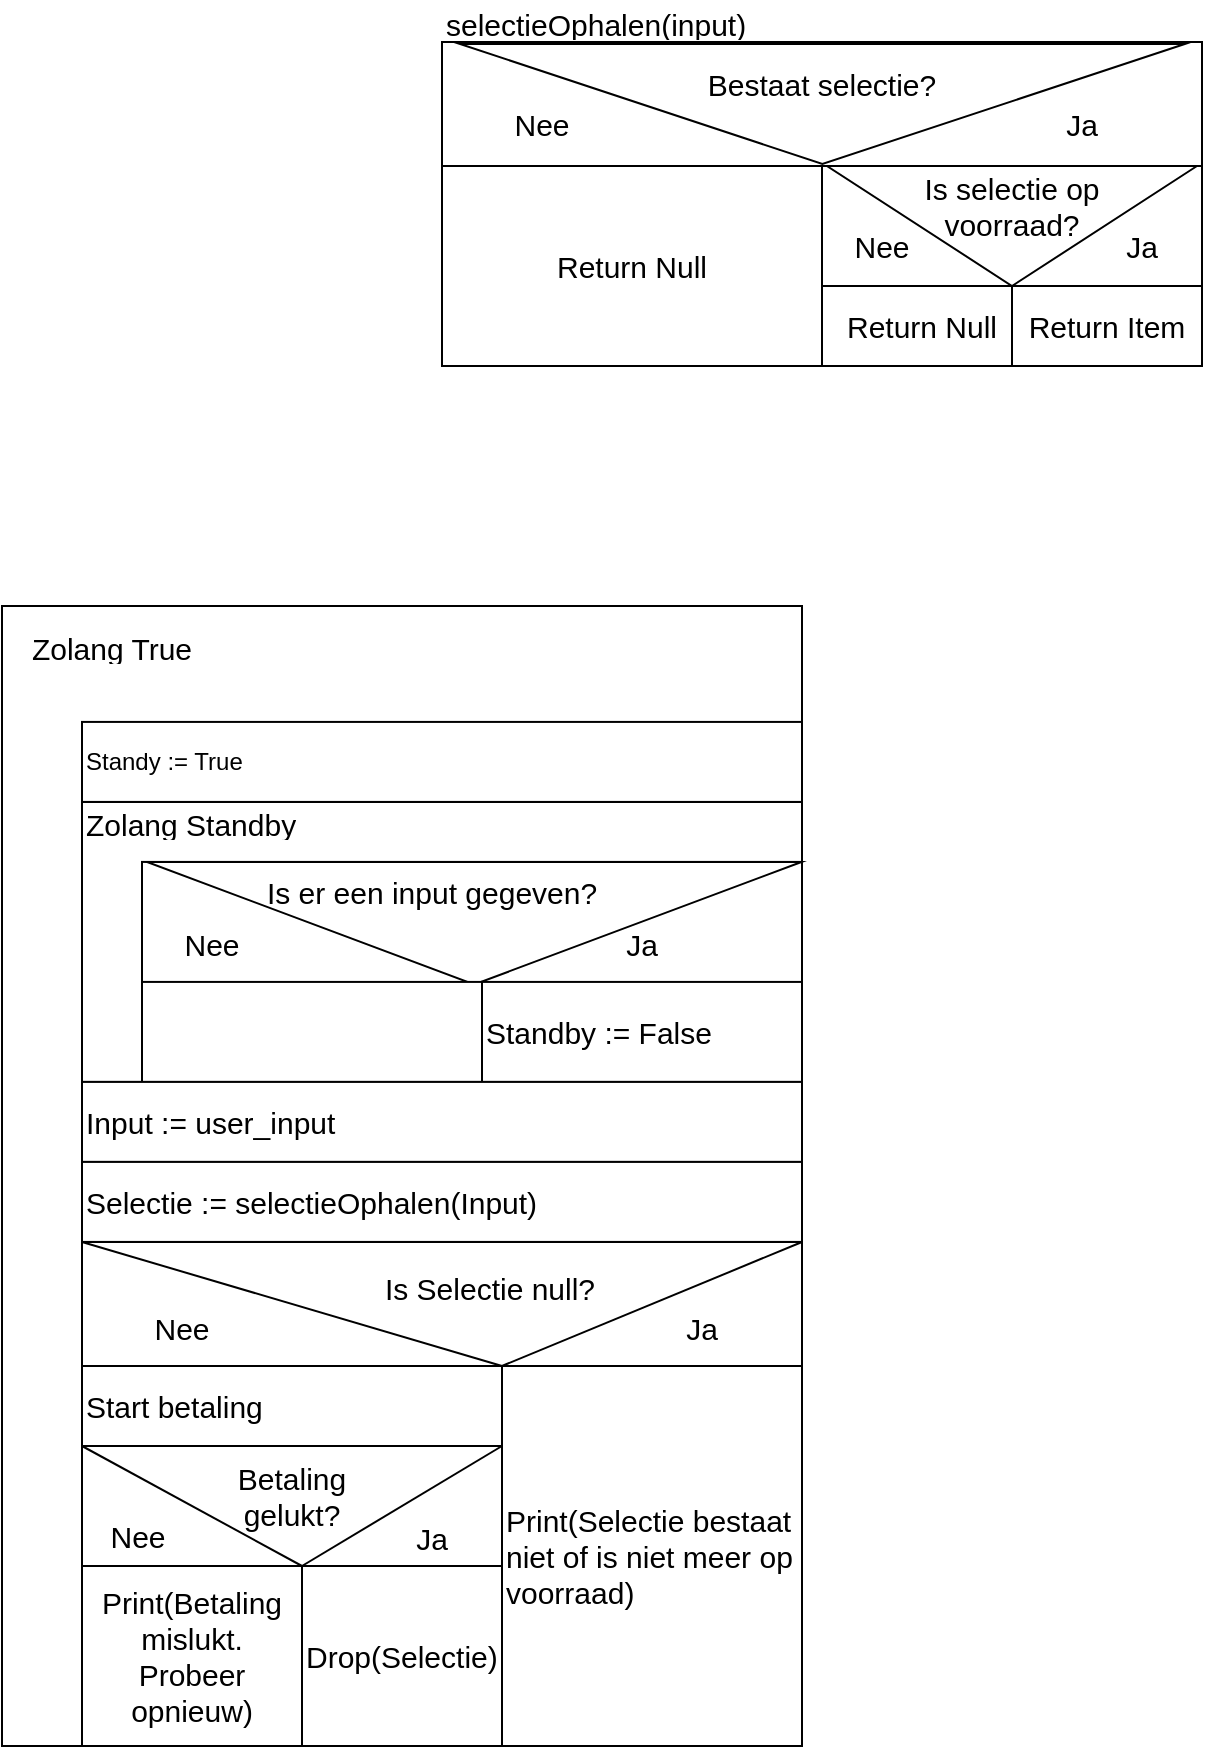 <mxfile>
    <diagram id="6Jl44c_YMM1nRG58hI8R" name="Page-1">
        <mxGraphModel dx="990" dy="762" grid="1" gridSize="10" guides="1" tooltips="1" connect="1" arrows="1" fold="1" page="1" pageScale="1" pageWidth="850" pageHeight="1100" math="0" shadow="0">
            <root>
                <mxCell id="0"/>
                <mxCell id="1" parent="0"/>
                <mxCell id="64" value="" style="rounded=0;whiteSpace=wrap;html=1;fontSize=15;" vertex="1" parent="1">
                    <mxGeometry x="220" y="420" width="400" height="570" as="geometry"/>
                </mxCell>
                <mxCell id="2" value="" style="rounded=0;whiteSpace=wrap;html=1;align=left;verticalAlign=middle;" vertex="1" parent="1">
                    <mxGeometry x="260" y="517.96" width="360" height="140" as="geometry"/>
                </mxCell>
                <mxCell id="3" value="Standy := True" style="rounded=0;whiteSpace=wrap;html=1;align=left;verticalAlign=middle;" vertex="1" parent="1">
                    <mxGeometry x="260" y="477.96" width="360" height="40" as="geometry"/>
                </mxCell>
                <UserObject label="Zolang Standby" placeholders="1" name="Variable" id="5">
                    <mxCell style="text;html=1;strokeColor=none;fillColor=none;align=left;verticalAlign=middle;whiteSpace=wrap;overflow=hidden;fontSize=15;" vertex="1" parent="1">
                        <mxGeometry x="260" y="517.96" width="130" height="20" as="geometry"/>
                    </mxCell>
                </UserObject>
                <mxCell id="7" value="" style="rounded=0;whiteSpace=wrap;html=1;fontSize=15;verticalAlign=middle;" vertex="1" parent="1">
                    <mxGeometry x="290" y="547.96" width="330" height="110" as="geometry"/>
                </mxCell>
                <mxCell id="8" value="" style="triangle;whiteSpace=wrap;html=1;fontSize=15;rotation=90;verticalAlign=middle;" vertex="1" parent="1">
                    <mxGeometry x="425.49" y="415" width="61.25" height="327.2" as="geometry"/>
                </mxCell>
                <UserObject label="Is er een input gegeven?" placeholders="1" name="Variable" id="9">
                    <mxCell style="text;html=1;strokeColor=none;fillColor=none;align=center;verticalAlign=middle;whiteSpace=wrap;overflow=hidden;fontSize=15;" vertex="1" parent="1">
                        <mxGeometry x="330" y="547.96" width="210" height="30" as="geometry"/>
                    </mxCell>
                </UserObject>
                <UserObject label="Nee" placeholders="1" name="Variable" id="10">
                    <mxCell style="text;html=1;strokeColor=none;fillColor=none;align=center;verticalAlign=middle;whiteSpace=wrap;overflow=hidden;fontSize=15;" vertex="1" parent="1">
                        <mxGeometry x="285" y="577.96" width="80" height="20" as="geometry"/>
                    </mxCell>
                </UserObject>
                <mxCell id="11" value="" style="rounded=0;whiteSpace=wrap;html=1;align=left;fontSize=15;verticalAlign=middle;" vertex="1" parent="1">
                    <mxGeometry x="290" y="607.96" width="170" height="50" as="geometry"/>
                </mxCell>
                <UserObject label="Ja" placeholders="1" name="Variable" id="12">
                    <mxCell style="text;html=1;strokeColor=none;fillColor=none;align=center;verticalAlign=middle;whiteSpace=wrap;overflow=hidden;fontSize=15;" vertex="1" parent="1">
                        <mxGeometry x="500" y="577.96" width="80" height="20" as="geometry"/>
                    </mxCell>
                </UserObject>
                <mxCell id="13" value="Standby := False" style="rounded=0;whiteSpace=wrap;html=1;align=left;fontSize=15;verticalAlign=middle;" vertex="1" parent="1">
                    <mxGeometry x="460" y="607.96" width="160" height="50" as="geometry"/>
                </mxCell>
                <mxCell id="14" value="Input := user_input" style="rounded=0;whiteSpace=wrap;html=1;align=left;fontSize=15;verticalAlign=middle;" vertex="1" parent="1">
                    <mxGeometry x="260" y="657.96" width="360" height="40" as="geometry"/>
                </mxCell>
                <mxCell id="18" value="Selectie := selectieOphalen(Input)" style="rounded=0;whiteSpace=wrap;html=1;align=left;fontSize=15;verticalAlign=middle;" vertex="1" parent="1">
                    <mxGeometry x="260" y="697.96" width="360" height="40" as="geometry"/>
                </mxCell>
                <mxCell id="19" value="" style="rounded=0;whiteSpace=wrap;html=1;fontSize=15;align=left;" vertex="1" parent="1">
                    <mxGeometry x="440" y="138" width="380" height="62" as="geometry"/>
                </mxCell>
                <UserObject label="selectieOphalen(input)" placeholders="1" name="Variable" id="20">
                    <mxCell style="text;html=1;strokeColor=none;fillColor=none;align=left;verticalAlign=middle;whiteSpace=wrap;overflow=hidden;fontSize=15;" vertex="1" parent="1">
                        <mxGeometry x="440" y="117.96" width="250" height="20" as="geometry"/>
                    </mxCell>
                </UserObject>
                <mxCell id="22" value="" style="triangle;whiteSpace=wrap;html=1;fontSize=15;rotation=90;" vertex="1" parent="1">
                    <mxGeometry x="600.19" y="-12.19" width="60" height="362.38" as="geometry"/>
                </mxCell>
                <UserObject label="Bestaat selectie?" placeholders="1" name="Variable" id="23">
                    <mxCell style="text;html=1;strokeColor=none;fillColor=none;align=center;verticalAlign=middle;whiteSpace=wrap;overflow=hidden;fontSize=15;" vertex="1" parent="1">
                        <mxGeometry x="570.19" y="147.96" width="120" height="20" as="geometry"/>
                    </mxCell>
                </UserObject>
                <UserObject label="Nee" placeholders="1" name="Variable" id="24">
                    <mxCell style="text;html=1;strokeColor=none;fillColor=none;align=center;verticalAlign=middle;whiteSpace=wrap;overflow=hidden;fontSize=15;" vertex="1" parent="1">
                        <mxGeometry x="450" y="168" width="80" height="20" as="geometry"/>
                    </mxCell>
                </UserObject>
                <UserObject label="Ja" placeholders="1" name="Variable" id="25">
                    <mxCell style="text;html=1;strokeColor=none;fillColor=none;align=center;verticalAlign=middle;whiteSpace=wrap;overflow=hidden;fontSize=15;" vertex="1" parent="1">
                        <mxGeometry x="720" y="168" width="80" height="20" as="geometry"/>
                    </mxCell>
                </UserObject>
                <mxCell id="26" value="Return Null" style="rounded=0;whiteSpace=wrap;html=1;fontSize=15;" vertex="1" parent="1">
                    <mxGeometry x="440" y="200" width="190" height="100" as="geometry"/>
                </mxCell>
                <mxCell id="27" value="" style="rounded=0;whiteSpace=wrap;html=1;fontSize=15;" vertex="1" parent="1">
                    <mxGeometry x="630" y="200" width="190" height="60" as="geometry"/>
                </mxCell>
                <mxCell id="28" value="" style="triangle;whiteSpace=wrap;html=1;fontSize=15;rotation=90;" vertex="1" parent="1">
                    <mxGeometry x="695" y="137.5" width="60" height="185" as="geometry"/>
                </mxCell>
                <UserObject label="Nee" placeholders="1" name="Variable" id="29">
                    <mxCell style="text;html=1;strokeColor=none;fillColor=none;align=center;verticalAlign=middle;whiteSpace=wrap;overflow=hidden;fontSize=15;" vertex="1" parent="1">
                        <mxGeometry x="620" y="228.6" width="80" height="20" as="geometry"/>
                    </mxCell>
                </UserObject>
                <UserObject label="Ja" placeholders="1" name="Variable" id="30">
                    <mxCell style="text;html=1;strokeColor=none;fillColor=none;align=center;verticalAlign=middle;whiteSpace=wrap;overflow=hidden;fontSize=15;" vertex="1" parent="1">
                        <mxGeometry x="750" y="228.6" width="80" height="20" as="geometry"/>
                    </mxCell>
                </UserObject>
                <UserObject label="Is selectie op voorraad?" placeholders="1" name="Variable" id="32">
                    <mxCell style="text;html=1;strokeColor=none;fillColor=none;align=center;verticalAlign=middle;whiteSpace=wrap;overflow=hidden;fontSize=15;" vertex="1" parent="1">
                        <mxGeometry x="655" y="197.96" width="140" height="43.44" as="geometry"/>
                    </mxCell>
                </UserObject>
                <mxCell id="33" value="Return Null" style="rounded=0;whiteSpace=wrap;html=1;fontSize=15;" vertex="1" parent="1">
                    <mxGeometry x="630" y="260" width="100" height="40" as="geometry"/>
                </mxCell>
                <mxCell id="34" value="Return Item" style="rounded=0;whiteSpace=wrap;html=1;fontSize=15;" vertex="1" parent="1">
                    <mxGeometry x="725" y="260" width="95" height="40" as="geometry"/>
                </mxCell>
                <mxCell id="35" value="" style="rounded=0;whiteSpace=wrap;html=1;fontSize=15;verticalAlign=middle;" vertex="1" parent="1">
                    <mxGeometry x="260" y="738" width="360" height="62" as="geometry"/>
                </mxCell>
                <UserObject label="Is Selectie null?" placeholders="1" name="Variable" id="37">
                    <mxCell style="text;html=1;strokeColor=none;fillColor=none;align=center;verticalAlign=middle;whiteSpace=wrap;overflow=hidden;fontSize=15;" vertex="1" parent="1">
                        <mxGeometry x="398.26" y="750" width="131.74" height="20" as="geometry"/>
                    </mxCell>
                </UserObject>
                <UserObject label="Ja" placeholders="1" name="Variable" id="38">
                    <mxCell style="text;html=1;strokeColor=none;fillColor=none;align=center;verticalAlign=middle;whiteSpace=wrap;overflow=hidden;fontSize=15;" vertex="1" parent="1">
                        <mxGeometry x="530" y="770" width="80" height="20" as="geometry"/>
                    </mxCell>
                </UserObject>
                <UserObject label="Nee" placeholders="1" name="Variable" id="41">
                    <mxCell style="text;html=1;strokeColor=none;fillColor=none;align=center;verticalAlign=middle;whiteSpace=wrap;overflow=hidden;fontSize=15;" vertex="1" parent="1">
                        <mxGeometry x="270" y="770" width="80" height="20" as="geometry"/>
                    </mxCell>
                </UserObject>
                <mxCell id="42" value="Start betaling" style="rounded=0;whiteSpace=wrap;html=1;fontSize=15;align=left;verticalAlign=middle;" vertex="1" parent="1">
                    <mxGeometry x="260" y="800" width="210" height="40" as="geometry"/>
                </mxCell>
                <mxCell id="39" value="Print(Selectie bestaat niet of is niet meer op voorraad)" style="rounded=0;whiteSpace=wrap;html=1;fontSize=15;align=left;verticalAlign=middle;" vertex="1" parent="1">
                    <mxGeometry x="470" y="800" width="150" height="190" as="geometry"/>
                </mxCell>
                <mxCell id="43" value="" style="rounded=0;whiteSpace=wrap;html=1;fontSize=15;verticalAlign=middle;" vertex="1" parent="1">
                    <mxGeometry x="260" y="840" width="210" height="60" as="geometry"/>
                </mxCell>
                <UserObject label="Betaling gelukt?" placeholders="1" name="Variable" id="47">
                    <mxCell style="text;html=1;strokeColor=none;fillColor=none;align=center;verticalAlign=middle;whiteSpace=wrap;overflow=hidden;fontSize=15;" vertex="1" parent="1">
                        <mxGeometry x="320" y="840" width="90" height="50" as="geometry"/>
                    </mxCell>
                </UserObject>
                <mxCell id="48" value="Nee" style="text;html=1;strokeColor=none;fillColor=none;align=center;verticalAlign=middle;whiteSpace=wrap;rounded=0;fontSize=15;" vertex="1" parent="1">
                    <mxGeometry x="257.5" y="870" width="60" height="30" as="geometry"/>
                </mxCell>
                <mxCell id="49" value="Print(Betaling mislukt. Probeer opnieuw)" style="rounded=0;whiteSpace=wrap;html=1;fontSize=15;verticalAlign=middle;" vertex="1" parent="1">
                    <mxGeometry x="260" y="900" width="110" height="90" as="geometry"/>
                </mxCell>
                <mxCell id="50" value="Drop(Selectie)" style="rounded=0;whiteSpace=wrap;html=1;fontSize=15;align=left;verticalAlign=middle;" vertex="1" parent="1">
                    <mxGeometry x="370" y="900" width="100" height="90" as="geometry"/>
                </mxCell>
                <mxCell id="52" value="" style="endArrow=none;html=1;fontSize=15;entryX=1;entryY=0;entryDx=0;entryDy=0;exitX=1;exitY=0;exitDx=0;exitDy=0;verticalAlign=middle;" edge="1" parent="1" source="42" target="35">
                    <mxGeometry width="50" height="50" relative="1" as="geometry">
                        <mxPoint x="600" y="840" as="sourcePoint"/>
                        <mxPoint x="650" y="790" as="targetPoint"/>
                    </mxGeometry>
                </mxCell>
                <mxCell id="53" value="" style="endArrow=none;html=1;fontSize=15;entryX=0;entryY=0;entryDx=0;entryDy=0;exitX=1;exitY=0;exitDx=0;exitDy=0;verticalAlign=middle;" edge="1" parent="1" source="42" target="35">
                    <mxGeometry width="50" height="50" relative="1" as="geometry">
                        <mxPoint x="170" y="820" as="sourcePoint"/>
                        <mxPoint x="220" y="770" as="targetPoint"/>
                    </mxGeometry>
                </mxCell>
                <mxCell id="54" value="" style="endArrow=none;html=1;fontSize=15;entryX=1;entryY=0;entryDx=0;entryDy=0;exitX=0;exitY=0;exitDx=0;exitDy=0;verticalAlign=middle;" edge="1" parent="1" source="50" target="43">
                    <mxGeometry width="50" height="50" relative="1" as="geometry">
                        <mxPoint x="600" y="840" as="sourcePoint"/>
                        <mxPoint x="650" y="790" as="targetPoint"/>
                    </mxGeometry>
                </mxCell>
                <mxCell id="55" value="" style="endArrow=none;html=1;fontSize=15;entryX=0;entryY=0;entryDx=0;entryDy=0;exitX=1;exitY=0;exitDx=0;exitDy=0;verticalAlign=middle;" edge="1" parent="1" source="49" target="43">
                    <mxGeometry width="50" height="50" relative="1" as="geometry">
                        <mxPoint x="130" y="910" as="sourcePoint"/>
                        <mxPoint x="180" y="860" as="targetPoint"/>
                    </mxGeometry>
                </mxCell>
                <UserObject label="Ja" placeholders="1" name="Variable" id="58">
                    <mxCell style="text;html=1;strokeColor=none;fillColor=none;align=center;verticalAlign=middle;whiteSpace=wrap;overflow=hidden;fontSize=15;" vertex="1" parent="1">
                        <mxGeometry x="395" y="875" width="80" height="20" as="geometry"/>
                    </mxCell>
                </UserObject>
                <UserObject label="Zolang True" placeholders="1" name="Variable" id="65">
                    <mxCell style="text;html=1;strokeColor=none;fillColor=none;align=center;verticalAlign=middle;whiteSpace=wrap;overflow=hidden;fontSize=15;" vertex="1" parent="1">
                        <mxGeometry x="220" y="430" width="110" height="20" as="geometry"/>
                    </mxCell>
                </UserObject>
            </root>
        </mxGraphModel>
    </diagram>
</mxfile>